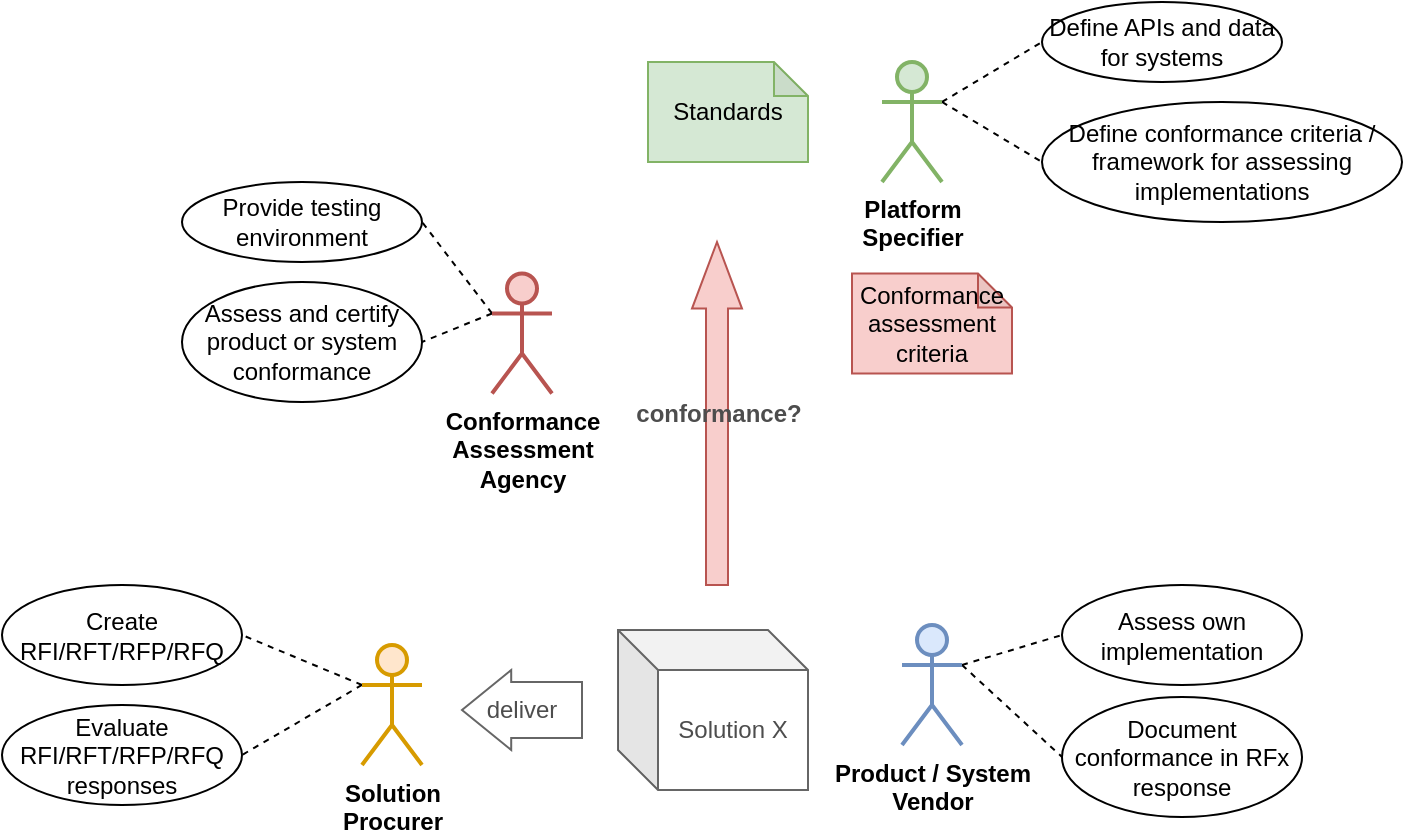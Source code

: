 <mxfile version="12.6.5" type="device"><diagram id="FIow5ox_Gn5BmokROHs-" name="Page-1"><mxGraphModel dx="1126" dy="786" grid="1" gridSize="10" guides="1" tooltips="1" connect="1" arrows="1" fold="1" page="1" pageScale="1" pageWidth="827" pageHeight="1169" math="0" shadow="0"><root><mxCell id="0"/><mxCell id="1" parent="0"/><mxCell id="3yjvVs6nbWUDBVtklJll-13" style="rounded=1;orthogonalLoop=1;jettySize=auto;html=1;entryX=1;entryY=0.5;entryDx=0;entryDy=0;dashed=1;endArrow=none;endFill=0;exitX=0;exitY=0.333;exitDx=0;exitDy=0;exitPerimeter=0;" parent="1" source="3yjvVs6nbWUDBVtklJll-2" target="3yjvVs6nbWUDBVtklJll-3" edge="1"><mxGeometry relative="1" as="geometry"><mxPoint x="360" y="399" as="sourcePoint"/></mxGeometry></mxCell><mxCell id="3yjvVs6nbWUDBVtklJll-14" style="edgeStyle=none;rounded=1;orthogonalLoop=1;jettySize=auto;html=1;exitX=0;exitY=0.333;exitDx=0;exitDy=0;exitPerimeter=0;entryX=1;entryY=0.5;entryDx=0;entryDy=0;dashed=1;endArrow=none;endFill=0;" parent="1" source="3yjvVs6nbWUDBVtklJll-2" target="3yjvVs6nbWUDBVtklJll-12" edge="1"><mxGeometry relative="1" as="geometry"/></mxCell><mxCell id="3yjvVs6nbWUDBVtklJll-2" value="Solution&lt;br&gt;Procurer" style="shape=umlActor;verticalLabelPosition=bottom;verticalAlign=top;html=1;outlineConnect=0;fillColor=#ffe6cc;strokeColor=#d79b00;fontStyle=1;strokeWidth=2;" parent="1" vertex="1"><mxGeometry x="230" y="371.5" width="30" height="60" as="geometry"/></mxCell><mxCell id="3yjvVs6nbWUDBVtklJll-3" value="Create RFI/RFT/RFP/RFQ" style="ellipse;whiteSpace=wrap;html=1;" parent="1" vertex="1"><mxGeometry x="50" y="341.5" width="120" height="50" as="geometry"/></mxCell><mxCell id="3yjvVs6nbWUDBVtklJll-16" style="edgeStyle=none;rounded=1;orthogonalLoop=1;jettySize=auto;html=1;exitX=1;exitY=0.333;exitDx=0;exitDy=0;exitPerimeter=0;entryX=0;entryY=0.5;entryDx=0;entryDy=0;dashed=1;endArrow=none;endFill=0;" parent="1" source="3yjvVs6nbWUDBVtklJll-7" target="3yjvVs6nbWUDBVtklJll-15" edge="1"><mxGeometry relative="1" as="geometry"/></mxCell><mxCell id="7ztiZ1Fh1JAbKuoQyI2P-2" style="rounded=0;orthogonalLoop=1;jettySize=auto;html=1;exitX=1;exitY=0.333;exitDx=0;exitDy=0;exitPerimeter=0;entryX=0;entryY=0.5;entryDx=0;entryDy=0;dashed=1;endArrow=none;endFill=0;" parent="1" source="3yjvVs6nbWUDBVtklJll-7" target="7ztiZ1Fh1JAbKuoQyI2P-1" edge="1"><mxGeometry relative="1" as="geometry"/></mxCell><mxCell id="3yjvVs6nbWUDBVtklJll-7" value="&lt;div&gt;Product / System&lt;/div&gt;&lt;div&gt;Vendor&lt;/div&gt;" style="shape=umlActor;verticalLabelPosition=bottom;verticalAlign=top;html=1;outlineConnect=0;fillColor=#dae8fc;strokeColor=#6c8ebf;fontStyle=1;strokeWidth=2;" parent="1" vertex="1"><mxGeometry x="500" y="361.5" width="30" height="60" as="geometry"/></mxCell><mxCell id="3yjvVs6nbWUDBVtklJll-28" style="edgeStyle=none;rounded=1;orthogonalLoop=1;jettySize=auto;html=1;exitX=0;exitY=0.333;exitDx=0;exitDy=0;exitPerimeter=0;entryX=1;entryY=0.5;entryDx=0;entryDy=0;dashed=1;endArrow=none;endFill=0;" parent="1" source="3yjvVs6nbWUDBVtklJll-8" target="3yjvVs6nbWUDBVtklJll-27" edge="1"><mxGeometry relative="1" as="geometry"/></mxCell><mxCell id="3yjvVs6nbWUDBVtklJll-40" style="edgeStyle=none;rounded=1;orthogonalLoop=1;jettySize=auto;html=1;exitX=0;exitY=0.333;exitDx=0;exitDy=0;exitPerimeter=0;entryX=1;entryY=0.5;entryDx=0;entryDy=0;dashed=1;endArrow=none;endFill=0;" parent="1" source="3yjvVs6nbWUDBVtklJll-8" target="3yjvVs6nbWUDBVtklJll-39" edge="1"><mxGeometry relative="1" as="geometry"/></mxCell><mxCell id="3yjvVs6nbWUDBVtklJll-8" value="Conformance&lt;br&gt;Assessment&lt;br&gt;Agency" style="shape=umlActor;verticalLabelPosition=bottom;verticalAlign=top;html=1;outlineConnect=0;fillColor=#f8cecc;strokeColor=#b85450;fontStyle=1;strokeWidth=2;" parent="1" vertex="1"><mxGeometry x="295" y="185.75" width="30" height="60" as="geometry"/></mxCell><mxCell id="3yjvVs6nbWUDBVtklJll-12" value="Evaluate RFI/RFT/RFP/RFQ&lt;br&gt;responses" style="ellipse;whiteSpace=wrap;html=1;" parent="1" vertex="1"><mxGeometry x="50" y="401.5" width="120" height="50" as="geometry"/></mxCell><mxCell id="3yjvVs6nbWUDBVtklJll-15" value="Document conformance in RFx response" style="ellipse;whiteSpace=wrap;html=1;" parent="1" vertex="1"><mxGeometry x="580" y="397.5" width="120" height="60" as="geometry"/></mxCell><mxCell id="3yjvVs6nbWUDBVtklJll-27" value="Assess and certify product or system conformance" style="ellipse;whiteSpace=wrap;html=1;" parent="1" vertex="1"><mxGeometry x="140" y="190" width="120" height="60" as="geometry"/></mxCell><mxCell id="3yjvVs6nbWUDBVtklJll-39" value="Provide testing environment" style="ellipse;whiteSpace=wrap;html=1;" parent="1" vertex="1"><mxGeometry x="140" y="140" width="120" height="40" as="geometry"/></mxCell><mxCell id="7ztiZ1Fh1JAbKuoQyI2P-1" value="Assess own implementation" style="ellipse;whiteSpace=wrap;html=1;" parent="1" vertex="1"><mxGeometry x="580" y="341.5" width="120" height="50" as="geometry"/></mxCell><mxCell id="KWDIDmLyEvKV_P3MyeFq-1" style="edgeStyle=none;rounded=1;orthogonalLoop=1;jettySize=auto;html=1;exitX=1;exitY=0.333;exitDx=0;exitDy=0;exitPerimeter=0;entryX=0;entryY=0.5;entryDx=0;entryDy=0;dashed=1;endArrow=none;endFill=0;" edge="1" parent="1" source="KWDIDmLyEvKV_P3MyeFq-3" target="KWDIDmLyEvKV_P3MyeFq-4"><mxGeometry relative="1" as="geometry"/></mxCell><mxCell id="KWDIDmLyEvKV_P3MyeFq-2" style="edgeStyle=none;rounded=1;orthogonalLoop=1;jettySize=auto;html=1;exitX=1;exitY=0.333;exitDx=0;exitDy=0;exitPerimeter=0;entryX=0;entryY=0.5;entryDx=0;entryDy=0;dashed=1;endArrow=none;endFill=0;" edge="1" parent="1" source="KWDIDmLyEvKV_P3MyeFq-3" target="KWDIDmLyEvKV_P3MyeFq-5"><mxGeometry relative="1" as="geometry"/></mxCell><mxCell id="KWDIDmLyEvKV_P3MyeFq-3" value="Platform&lt;br&gt;Specifier" style="shape=umlActor;verticalLabelPosition=bottom;verticalAlign=top;html=1;outlineConnect=0;fillColor=#d5e8d4;strokeColor=#82b366;fontStyle=1;strokeWidth=2;" vertex="1" parent="1"><mxGeometry x="490" y="80" width="30" height="60" as="geometry"/></mxCell><mxCell id="KWDIDmLyEvKV_P3MyeFq-4" value="Define conformance criteria / framework for assessing implementations" style="ellipse;whiteSpace=wrap;html=1;" vertex="1" parent="1"><mxGeometry x="570" y="100" width="180" height="60" as="geometry"/></mxCell><mxCell id="KWDIDmLyEvKV_P3MyeFq-5" value="Define APIs and data for systems" style="ellipse;whiteSpace=wrap;html=1;" vertex="1" parent="1"><mxGeometry x="570" y="50" width="120" height="40" as="geometry"/></mxCell><mxCell id="KWDIDmLyEvKV_P3MyeFq-7" value="Solution X" style="shape=cube;whiteSpace=wrap;html=1;boundedLbl=1;backgroundOutline=1;darkOpacity=0.05;darkOpacity2=0.1;fontColor=#4D4D4D;strokeColor=#666666;" vertex="1" parent="1"><mxGeometry x="358" y="364" width="95" height="80" as="geometry"/></mxCell><mxCell id="KWDIDmLyEvKV_P3MyeFq-9" value="deliver" style="shape=singleArrow;direction=west;whiteSpace=wrap;html=1;arrowWidth=0.7;arrowSize=0.41;fontColor=#4D4D4D;strokeColor=#666666;" vertex="1" parent="1"><mxGeometry x="280" y="384" width="60" height="40" as="geometry"/></mxCell><mxCell id="KWDIDmLyEvKV_P3MyeFq-10" value="Standards" style="shape=note;whiteSpace=wrap;html=1;backgroundOutline=1;darkOpacity=0.05;size=17;strokeColor=#82b366;fillColor=#d5e8d4;" vertex="1" parent="1"><mxGeometry x="373" y="80" width="80" height="50" as="geometry"/></mxCell><mxCell id="KWDIDmLyEvKV_P3MyeFq-13" value="" style="shape=singleArrow;direction=north;whiteSpace=wrap;html=1;arrowWidth=0.44;arrowSize=0.194;strokeColor=#b85450;fillColor=#f8cecc;" vertex="1" parent="1"><mxGeometry x="395" y="170" width="25" height="171.5" as="geometry"/></mxCell><mxCell id="KWDIDmLyEvKV_P3MyeFq-12" value="conformance?" style="text;html=1;align=center;verticalAlign=middle;resizable=0;points=[];autosize=1;fontColor=#4D4D4D;strokeColor=none;fontStyle=1" vertex="1" parent="1"><mxGeometry x="357.5" y="245.75" width="100" height="20" as="geometry"/></mxCell><mxCell id="KWDIDmLyEvKV_P3MyeFq-14" value="Conformance assessment criteria" style="shape=note;whiteSpace=wrap;html=1;backgroundOutline=1;darkOpacity=0.05;size=17;strokeColor=#b85450;fillColor=#f8cecc;" vertex="1" parent="1"><mxGeometry x="475" y="185.75" width="80" height="50" as="geometry"/></mxCell></root></mxGraphModel></diagram></mxfile>